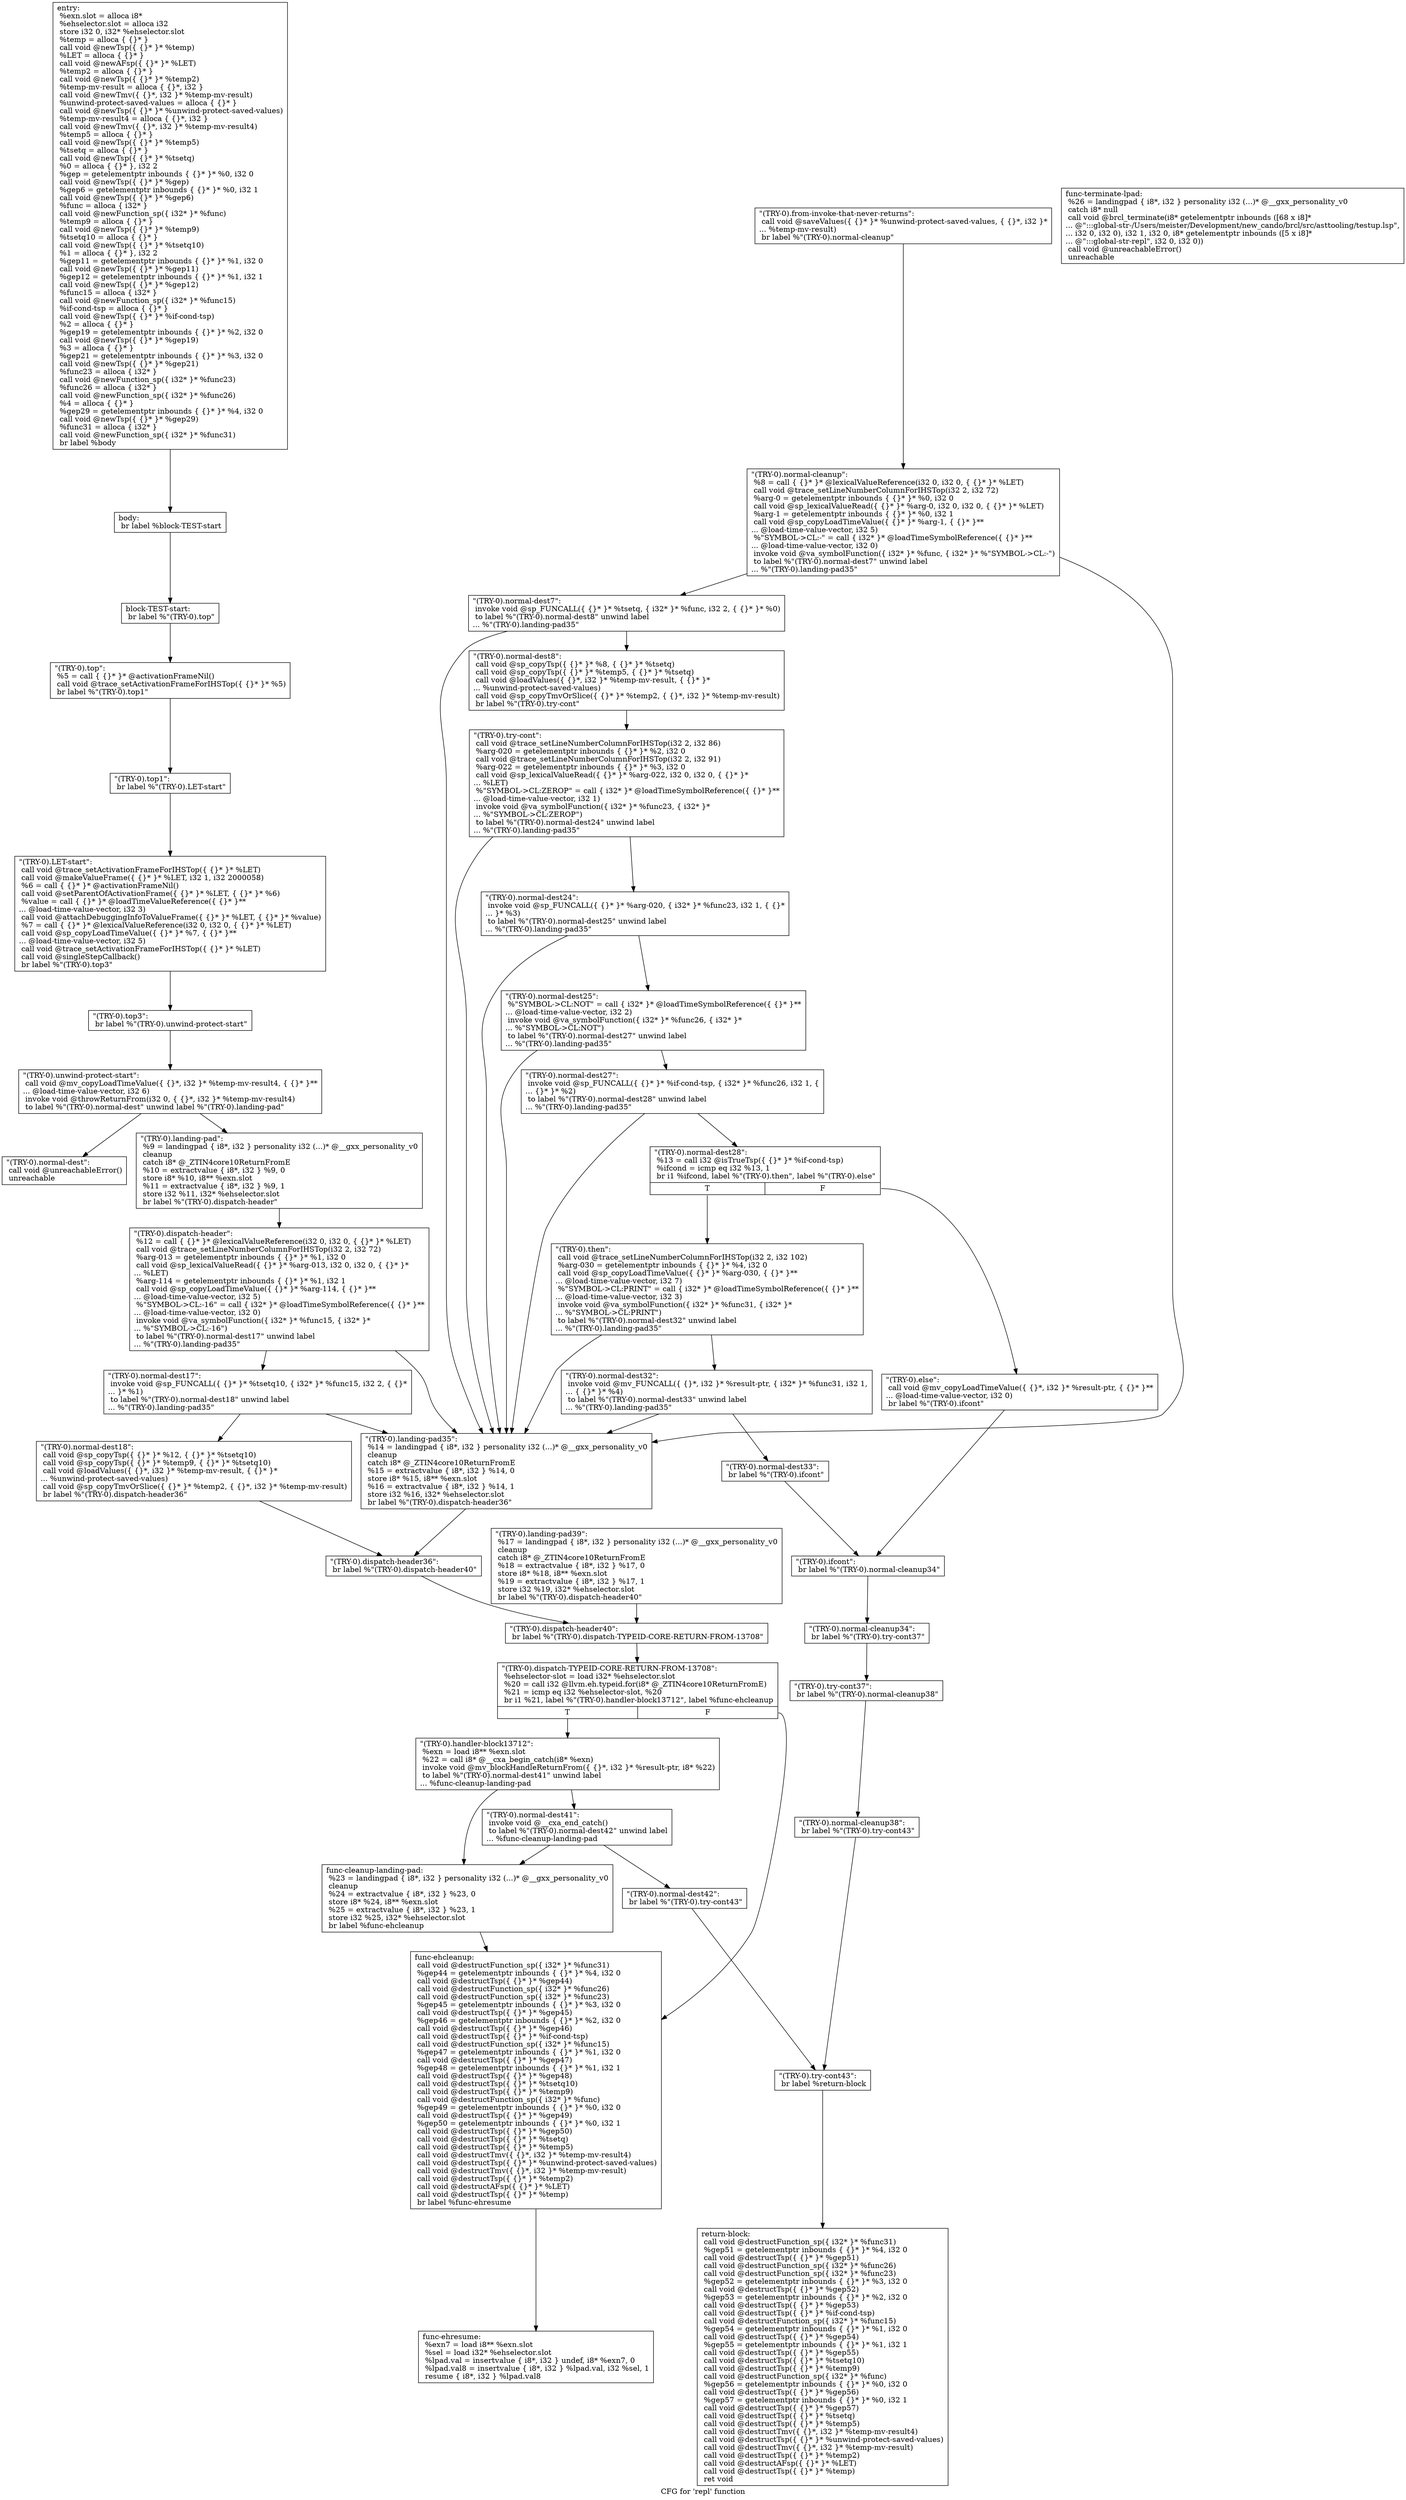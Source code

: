 digraph "CFG for 'repl' function" {
	label="CFG for 'repl' function";

	Node0x7fb29941c620 [shape=record,label="{entry:\l  %exn.slot = alloca i8*\l  %ehselector.slot = alloca i32\l  store i32 0, i32* %ehselector.slot\l  %temp = alloca \{ \{\}* \}\l  call void @newTsp(\{ \{\}* \}* %temp)\l  %LET = alloca \{ \{\}* \}\l  call void @newAFsp(\{ \{\}* \}* %LET)\l  %temp2 = alloca \{ \{\}* \}\l  call void @newTsp(\{ \{\}* \}* %temp2)\l  %temp-mv-result = alloca \{ \{\}*, i32 \}\l  call void @newTmv(\{ \{\}*, i32 \}* %temp-mv-result)\l  %unwind-protect-saved-values = alloca \{ \{\}* \}\l  call void @newTsp(\{ \{\}* \}* %unwind-protect-saved-values)\l  %temp-mv-result4 = alloca \{ \{\}*, i32 \}\l  call void @newTmv(\{ \{\}*, i32 \}* %temp-mv-result4)\l  %temp5 = alloca \{ \{\}* \}\l  call void @newTsp(\{ \{\}* \}* %temp5)\l  %tsetq = alloca \{ \{\}* \}\l  call void @newTsp(\{ \{\}* \}* %tsetq)\l  %0 = alloca \{ \{\}* \}, i32 2\l  %gep = getelementptr inbounds \{ \{\}* \}* %0, i32 0\l  call void @newTsp(\{ \{\}* \}* %gep)\l  %gep6 = getelementptr inbounds \{ \{\}* \}* %0, i32 1\l  call void @newTsp(\{ \{\}* \}* %gep6)\l  %func = alloca \{ i32* \}\l  call void @newFunction_sp(\{ i32* \}* %func)\l  %temp9 = alloca \{ \{\}* \}\l  call void @newTsp(\{ \{\}* \}* %temp9)\l  %tsetq10 = alloca \{ \{\}* \}\l  call void @newTsp(\{ \{\}* \}* %tsetq10)\l  %1 = alloca \{ \{\}* \}, i32 2\l  %gep11 = getelementptr inbounds \{ \{\}* \}* %1, i32 0\l  call void @newTsp(\{ \{\}* \}* %gep11)\l  %gep12 = getelementptr inbounds \{ \{\}* \}* %1, i32 1\l  call void @newTsp(\{ \{\}* \}* %gep12)\l  %func15 = alloca \{ i32* \}\l  call void @newFunction_sp(\{ i32* \}* %func15)\l  %if-cond-tsp = alloca \{ \{\}* \}\l  call void @newTsp(\{ \{\}* \}* %if-cond-tsp)\l  %2 = alloca \{ \{\}* \}\l  %gep19 = getelementptr inbounds \{ \{\}* \}* %2, i32 0\l  call void @newTsp(\{ \{\}* \}* %gep19)\l  %3 = alloca \{ \{\}* \}\l  %gep21 = getelementptr inbounds \{ \{\}* \}* %3, i32 0\l  call void @newTsp(\{ \{\}* \}* %gep21)\l  %func23 = alloca \{ i32* \}\l  call void @newFunction_sp(\{ i32* \}* %func23)\l  %func26 = alloca \{ i32* \}\l  call void @newFunction_sp(\{ i32* \}* %func26)\l  %4 = alloca \{ \{\}* \}\l  %gep29 = getelementptr inbounds \{ \{\}* \}* %4, i32 0\l  call void @newTsp(\{ \{\}* \}* %gep29)\l  %func31 = alloca \{ i32* \}\l  call void @newFunction_sp(\{ i32* \}* %func31)\l  br label %body\l}"];
	Node0x7fb29941c620 -> Node0x7fb29941c670;
	Node0x7fb29941c670 [shape=record,label="{body:                                             \l  br label %block-TEST-start\l}"];
	Node0x7fb29941c670 -> Node0x7fb29941c6c0;
	Node0x7fb29941c6c0 [shape=record,label="{block-TEST-start:                                 \l  br label %\"(TRY-0).top\"\l}"];
	Node0x7fb29941c6c0 -> Node0x7fb29941c710;
	Node0x7fb29941c710 [shape=record,label="{\"(TRY-0).top\":                                    \l  %5 = call \{ \{\}* \}* @activationFrameNil()\l  call void @trace_setActivationFrameForIHSTop(\{ \{\}* \}* %5)\l  br label %\"(TRY-0).top1\"\l}"];
	Node0x7fb29941c710 -> Node0x7fb29941c760;
	Node0x7fb29941c760 [shape=record,label="{\"(TRY-0).top1\":                                   \l  br label %\"(TRY-0).LET-start\"\l}"];
	Node0x7fb29941c760 -> Node0x7fb29941c7b0;
	Node0x7fb29941c7b0 [shape=record,label="{\"(TRY-0).LET-start\":                              \l  call void @trace_setActivationFrameForIHSTop(\{ \{\}* \}* %LET)\l  call void @makeValueFrame(\{ \{\}* \}* %LET, i32 1, i32 2000058)\l  %6 = call \{ \{\}* \}* @activationFrameNil()\l  call void @setParentOfActivationFrame(\{ \{\}* \}* %LET, \{ \{\}* \}* %6)\l  %value = call \{ \{\}* \}* @loadTimeValueReference(\{ \{\}* \}**\l... @load-time-value-vector, i32 3)\l  call void @attachDebuggingInfoToValueFrame(\{ \{\}* \}* %LET, \{ \{\}* \}* %value)\l  %7 = call \{ \{\}* \}* @lexicalValueReference(i32 0, i32 0, \{ \{\}* \}* %LET)\l  call void @sp_copyLoadTimeValue(\{ \{\}* \}* %7, \{ \{\}* \}**\l... @load-time-value-vector, i32 5)\l  call void @trace_setActivationFrameForIHSTop(\{ \{\}* \}* %LET)\l  call void @singleStepCallback()\l  br label %\"(TRY-0).top3\"\l}"];
	Node0x7fb29941c7b0 -> Node0x7fb29941c800;
	Node0x7fb29941c800 [shape=record,label="{\"(TRY-0).top3\":                                   \l  br label %\"(TRY-0).unwind-protect-start\"\l}"];
	Node0x7fb29941c800 -> Node0x7fb29941c850;
	Node0x7fb29941c850 [shape=record,label="{\"(TRY-0).unwind-protect-start\":                   \l  call void @mv_copyLoadTimeValue(\{ \{\}*, i32 \}* %temp-mv-result4, \{ \{\}* \}**\l... @load-time-value-vector, i32 6)\l  invoke void @throwReturnFrom(i32 0, \{ \{\}*, i32 \}* %temp-mv-result4)\l          to label %\"(TRY-0).normal-dest\" unwind label %\"(TRY-0).landing-pad\"\l}"];
	Node0x7fb29941c850 -> Node0x7fb29941c8a0;
	Node0x7fb29941c850 -> Node0x7fb29941ca30;
	Node0x7fb29941c8a0 [shape=record,label="{\"(TRY-0).normal-dest\":                            \l  call void @unreachableError()\l  unreachable\l}"];
	Node0x7fb29941c8f0 [shape=record,label="{\"(TRY-0).from-invoke-that-never-returns\":         \l  call void @saveValues(\{ \{\}* \}* %unwind-protect-saved-values, \{ \{\}*, i32 \}*\l... %temp-mv-result)\l  br label %\"(TRY-0).normal-cleanup\"\l}"];
	Node0x7fb29941c8f0 -> Node0x7fb29941c940;
	Node0x7fb29941c940 [shape=record,label="{\"(TRY-0).normal-cleanup\":                         \l  %8 = call \{ \{\}* \}* @lexicalValueReference(i32 0, i32 0, \{ \{\}* \}* %LET)\l  call void @trace_setLineNumberColumnForIHSTop(i32 2, i32 72)\l  %arg-0 = getelementptr inbounds \{ \{\}* \}* %0, i32 0\l  call void @sp_lexicalValueRead(\{ \{\}* \}* %arg-0, i32 0, i32 0, \{ \{\}* \}* %LET)\l  %arg-1 = getelementptr inbounds \{ \{\}* \}* %0, i32 1\l  call void @sp_copyLoadTimeValue(\{ \{\}* \}* %arg-1, \{ \{\}* \}**\l... @load-time-value-vector, i32 5)\l  %\"SYMBOL-\>CL:-\" = call \{ i32* \}* @loadTimeSymbolReference(\{ \{\}* \}**\l... @load-time-value-vector, i32 0)\l  invoke void @va_symbolFunction(\{ i32* \}* %func, \{ i32* \}* %\"SYMBOL-\>CL:-\")\l          to label %\"(TRY-0).normal-dest7\" unwind label\l... %\"(TRY-0).landing-pad35\"\l}"];
	Node0x7fb29941c940 -> Node0x7fb29941c990;
	Node0x7fb29941c940 -> Node0x7fb29941cee0;
	Node0x7fb29941c990 [shape=record,label="{\"(TRY-0).normal-dest7\":                           \l  invoke void @sp_FUNCALL(\{ \{\}* \}* %tsetq, \{ i32* \}* %func, i32 2, \{ \{\}* \}* %0)\l          to label %\"(TRY-0).normal-dest8\" unwind label\l... %\"(TRY-0).landing-pad35\"\l}"];
	Node0x7fb29941c990 -> Node0x7fb29941c9e0;
	Node0x7fb29941c990 -> Node0x7fb29941cee0;
	Node0x7fb29941c9e0 [shape=record,label="{\"(TRY-0).normal-dest8\":                           \l  call void @sp_copyTsp(\{ \{\}* \}* %8, \{ \{\}* \}* %tsetq)\l  call void @sp_copyTsp(\{ \{\}* \}* %temp5, \{ \{\}* \}* %tsetq)\l  call void @loadValues(\{ \{\}*, i32 \}* %temp-mv-result, \{ \{\}* \}*\l... %unwind-protect-saved-values)\l  call void @sp_copyTmvOrSlice(\{ \{\}* \}* %temp2, \{ \{\}*, i32 \}* %temp-mv-result)\l  br label %\"(TRY-0).try-cont\"\l}"];
	Node0x7fb29941c9e0 -> Node0x7fb29941cb70;
	Node0x7fb29941ca30 [shape=record,label="{\"(TRY-0).landing-pad\":                            \l  %9 = landingpad \{ i8*, i32 \} personality i32 (...)* @__gxx_personality_v0\l          cleanup\l          catch i8* @_ZTIN4core10ReturnFromE\l  %10 = extractvalue \{ i8*, i32 \} %9, 0\l  store i8* %10, i8** %exn.slot\l  %11 = extractvalue \{ i8*, i32 \} %9, 1\l  store i32 %11, i32* %ehselector.slot\l  br label %\"(TRY-0).dispatch-header\"\l}"];
	Node0x7fb29941ca30 -> Node0x7fb29941ca80;
	Node0x7fb29941ca80 [shape=record,label="{\"(TRY-0).dispatch-header\":                        \l  %12 = call \{ \{\}* \}* @lexicalValueReference(i32 0, i32 0, \{ \{\}* \}* %LET)\l  call void @trace_setLineNumberColumnForIHSTop(i32 2, i32 72)\l  %arg-013 = getelementptr inbounds \{ \{\}* \}* %1, i32 0\l  call void @sp_lexicalValueRead(\{ \{\}* \}* %arg-013, i32 0, i32 0, \{ \{\}* \}*\l... %LET)\l  %arg-114 = getelementptr inbounds \{ \{\}* \}* %1, i32 1\l  call void @sp_copyLoadTimeValue(\{ \{\}* \}* %arg-114, \{ \{\}* \}**\l... @load-time-value-vector, i32 5)\l  %\"SYMBOL-\>CL:-16\" = call \{ i32* \}* @loadTimeSymbolReference(\{ \{\}* \}**\l... @load-time-value-vector, i32 0)\l  invoke void @va_symbolFunction(\{ i32* \}* %func15, \{ i32* \}*\l... %\"SYMBOL-\>CL:-16\")\l          to label %\"(TRY-0).normal-dest17\" unwind label\l... %\"(TRY-0).landing-pad35\"\l}"];
	Node0x7fb29941ca80 -> Node0x7fb29941cad0;
	Node0x7fb29941ca80 -> Node0x7fb29941cee0;
	Node0x7fb29941cad0 [shape=record,label="{\"(TRY-0).normal-dest17\":                          \l  invoke void @sp_FUNCALL(\{ \{\}* \}* %tsetq10, \{ i32* \}* %func15, i32 2, \{ \{\}*\l... \}* %1)\l          to label %\"(TRY-0).normal-dest18\" unwind label\l... %\"(TRY-0).landing-pad35\"\l}"];
	Node0x7fb29941cad0 -> Node0x7fb29941cb20;
	Node0x7fb29941cad0 -> Node0x7fb29941cee0;
	Node0x7fb29941cb20 [shape=record,label="{\"(TRY-0).normal-dest18\":                          \l  call void @sp_copyTsp(\{ \{\}* \}* %12, \{ \{\}* \}* %tsetq10)\l  call void @sp_copyTsp(\{ \{\}* \}* %temp9, \{ \{\}* \}* %tsetq10)\l  call void @loadValues(\{ \{\}*, i32 \}* %temp-mv-result, \{ \{\}* \}*\l... %unwind-protect-saved-values)\l  call void @sp_copyTmvOrSlice(\{ \{\}* \}* %temp2, \{ \{\}*, i32 \}* %temp-mv-result)\l  br label %\"(TRY-0).dispatch-header36\"\l}"];
	Node0x7fb29941cb20 -> Node0x7fb29941cf30;
	Node0x7fb29941cb70 [shape=record,label="{\"(TRY-0).try-cont\":                               \l  call void @trace_setLineNumberColumnForIHSTop(i32 2, i32 86)\l  %arg-020 = getelementptr inbounds \{ \{\}* \}* %2, i32 0\l  call void @trace_setLineNumberColumnForIHSTop(i32 2, i32 91)\l  %arg-022 = getelementptr inbounds \{ \{\}* \}* %3, i32 0\l  call void @sp_lexicalValueRead(\{ \{\}* \}* %arg-022, i32 0, i32 0, \{ \{\}* \}*\l... %LET)\l  %\"SYMBOL-\>CL:ZEROP\" = call \{ i32* \}* @loadTimeSymbolReference(\{ \{\}* \}**\l... @load-time-value-vector, i32 1)\l  invoke void @va_symbolFunction(\{ i32* \}* %func23, \{ i32* \}*\l... %\"SYMBOL-\>CL:ZEROP\")\l          to label %\"(TRY-0).normal-dest24\" unwind label\l... %\"(TRY-0).landing-pad35\"\l}"];
	Node0x7fb29941cb70 -> Node0x7fb29941cbc0;
	Node0x7fb29941cb70 -> Node0x7fb29941cee0;
	Node0x7fb29941cbc0 [shape=record,label="{\"(TRY-0).normal-dest24\":                          \l  invoke void @sp_FUNCALL(\{ \{\}* \}* %arg-020, \{ i32* \}* %func23, i32 1, \{ \{\}*\l... \}* %3)\l          to label %\"(TRY-0).normal-dest25\" unwind label\l... %\"(TRY-0).landing-pad35\"\l}"];
	Node0x7fb29941cbc0 -> Node0x7fb29941cc10;
	Node0x7fb29941cbc0 -> Node0x7fb29941cee0;
	Node0x7fb29941cc10 [shape=record,label="{\"(TRY-0).normal-dest25\":                          \l  %\"SYMBOL-\>CL:NOT\" = call \{ i32* \}* @loadTimeSymbolReference(\{ \{\}* \}**\l... @load-time-value-vector, i32 2)\l  invoke void @va_symbolFunction(\{ i32* \}* %func26, \{ i32* \}*\l... %\"SYMBOL-\>CL:NOT\")\l          to label %\"(TRY-0).normal-dest27\" unwind label\l... %\"(TRY-0).landing-pad35\"\l}"];
	Node0x7fb29941cc10 -> Node0x7fb29941cc60;
	Node0x7fb29941cc10 -> Node0x7fb29941cee0;
	Node0x7fb29941cc60 [shape=record,label="{\"(TRY-0).normal-dest27\":                          \l  invoke void @sp_FUNCALL(\{ \{\}* \}* %if-cond-tsp, \{ i32* \}* %func26, i32 1, \{\l... \{\}* \}* %2)\l          to label %\"(TRY-0).normal-dest28\" unwind label\l... %\"(TRY-0).landing-pad35\"\l}"];
	Node0x7fb29941cc60 -> Node0x7fb29941ccb0;
	Node0x7fb29941cc60 -> Node0x7fb29941cee0;
	Node0x7fb29941ccb0 [shape=record,label="{\"(TRY-0).normal-dest28\":                          \l  %13 = call i32 @isTrueTsp(\{ \{\}* \}* %if-cond-tsp)\l  %ifcond = icmp eq i32 %13, 1\l  br i1 %ifcond, label %\"(TRY-0).then\", label %\"(TRY-0).else\"\l|{<s0>T|<s1>F}}"];
	Node0x7fb29941ccb0:s0 -> Node0x7fb29941cd00;
	Node0x7fb29941ccb0:s1 -> Node0x7fb29941cdf0;
	Node0x7fb29941cd00 [shape=record,label="{\"(TRY-0).then\":                                   \l  call void @trace_setLineNumberColumnForIHSTop(i32 2, i32 102)\l  %arg-030 = getelementptr inbounds \{ \{\}* \}* %4, i32 0\l  call void @sp_copyLoadTimeValue(\{ \{\}* \}* %arg-030, \{ \{\}* \}**\l... @load-time-value-vector, i32 7)\l  %\"SYMBOL-\>CL:PRINT\" = call \{ i32* \}* @loadTimeSymbolReference(\{ \{\}* \}**\l... @load-time-value-vector, i32 3)\l  invoke void @va_symbolFunction(\{ i32* \}* %func31, \{ i32* \}*\l... %\"SYMBOL-\>CL:PRINT\")\l          to label %\"(TRY-0).normal-dest32\" unwind label\l... %\"(TRY-0).landing-pad35\"\l}"];
	Node0x7fb29941cd00 -> Node0x7fb29941cd50;
	Node0x7fb29941cd00 -> Node0x7fb29941cee0;
	Node0x7fb29941cd50 [shape=record,label="{\"(TRY-0).normal-dest32\":                          \l  invoke void @mv_FUNCALL(\{ \{\}*, i32 \}* %result-ptr, \{ i32* \}* %func31, i32 1,\l... \{ \{\}* \}* %4)\l          to label %\"(TRY-0).normal-dest33\" unwind label\l... %\"(TRY-0).landing-pad35\"\l}"];
	Node0x7fb29941cd50 -> Node0x7fb29941cda0;
	Node0x7fb29941cd50 -> Node0x7fb29941cee0;
	Node0x7fb29941cda0 [shape=record,label="{\"(TRY-0).normal-dest33\":                          \l  br label %\"(TRY-0).ifcont\"\l}"];
	Node0x7fb29941cda0 -> Node0x7fb29941ce40;
	Node0x7fb29941cdf0 [shape=record,label="{\"(TRY-0).else\":                                   \l  call void @mv_copyLoadTimeValue(\{ \{\}*, i32 \}* %result-ptr, \{ \{\}* \}**\l... @load-time-value-vector, i32 0)\l  br label %\"(TRY-0).ifcont\"\l}"];
	Node0x7fb29941cdf0 -> Node0x7fb29941ce40;
	Node0x7fb29941ce40 [shape=record,label="{\"(TRY-0).ifcont\":                                 \l  br label %\"(TRY-0).normal-cleanup34\"\l}"];
	Node0x7fb29941ce40 -> Node0x7fb29941ce90;
	Node0x7fb29941ce90 [shape=record,label="{\"(TRY-0).normal-cleanup34\":                       \l  br label %\"(TRY-0).try-cont37\"\l}"];
	Node0x7fb29941ce90 -> Node0x7fb29941cf80;
	Node0x7fb29941cee0 [shape=record,label="{\"(TRY-0).landing-pad35\":                          \l  %14 = landingpad \{ i8*, i32 \} personality i32 (...)* @__gxx_personality_v0\l          cleanup\l          catch i8* @_ZTIN4core10ReturnFromE\l  %15 = extractvalue \{ i8*, i32 \} %14, 0\l  store i8* %15, i8** %exn.slot\l  %16 = extractvalue \{ i8*, i32 \} %14, 1\l  store i32 %16, i32* %ehselector.slot\l  br label %\"(TRY-0).dispatch-header36\"\l}"];
	Node0x7fb29941cee0 -> Node0x7fb29941cf30;
	Node0x7fb29941cf30 [shape=record,label="{\"(TRY-0).dispatch-header36\":                      \l  br label %\"(TRY-0).dispatch-header40\"\l}"];
	Node0x7fb29941cf30 -> Node0x7fb29941d070;
	Node0x7fb29941cf80 [shape=record,label="{\"(TRY-0).try-cont37\":                             \l  br label %\"(TRY-0).normal-cleanup38\"\l}"];
	Node0x7fb29941cf80 -> Node0x7fb29941cfd0;
	Node0x7fb29941cfd0 [shape=record,label="{\"(TRY-0).normal-cleanup38\":                       \l  br label %\"(TRY-0).try-cont43\"\l}"];
	Node0x7fb29941cfd0 -> Node0x7fb29941d200;
	Node0x7fb29941d020 [shape=record,label="{\"(TRY-0).landing-pad39\":                          \l  %17 = landingpad \{ i8*, i32 \} personality i32 (...)* @__gxx_personality_v0\l          cleanup\l          catch i8* @_ZTIN4core10ReturnFromE\l  %18 = extractvalue \{ i8*, i32 \} %17, 0\l  store i8* %18, i8** %exn.slot\l  %19 = extractvalue \{ i8*, i32 \} %17, 1\l  store i32 %19, i32* %ehselector.slot\l  br label %\"(TRY-0).dispatch-header40\"\l}"];
	Node0x7fb29941d020 -> Node0x7fb29941d070;
	Node0x7fb29941d070 [shape=record,label="{\"(TRY-0).dispatch-header40\":                      \l  br label %\"(TRY-0).dispatch-TYPEID-CORE-RETURN-FROM-13708\"\l}"];
	Node0x7fb29941d070 -> Node0x7fb29941d0c0;
	Node0x7fb29941d0c0 [shape=record,label="{\"(TRY-0).dispatch-TYPEID-CORE-RETURN-FROM-13708\": \l  %ehselector-slot = load i32* %ehselector.slot\l  %20 = call i32 @llvm.eh.typeid.for(i8* @_ZTIN4core10ReturnFromE)\l  %21 = icmp eq i32 %ehselector-slot, %20\l  br i1 %21, label %\"(TRY-0).handler-block13712\", label %func-ehcleanup\l|{<s0>T|<s1>F}}"];
	Node0x7fb29941d0c0:s0 -> Node0x7fb29941d110;
	Node0x7fb29941d0c0:s1 -> Node0x7fb29941d2a0;
	Node0x7fb29941d110 [shape=record,label="{\"(TRY-0).handler-block13712\":                     \l  %exn = load i8** %exn.slot\l  %22 = call i8* @__cxa_begin_catch(i8* %exn)\l  invoke void @mv_blockHandleReturnFrom(\{ \{\}*, i32 \}* %result-ptr, i8* %22)\l          to label %\"(TRY-0).normal-dest41\" unwind label\l... %func-cleanup-landing-pad\l}"];
	Node0x7fb29941d110 -> Node0x7fb29941d160;
	Node0x7fb29941d110 -> Node0x7fb29941d250;
	Node0x7fb29941d160 [shape=record,label="{\"(TRY-0).normal-dest41\":                          \l  invoke void @__cxa_end_catch()\l          to label %\"(TRY-0).normal-dest42\" unwind label\l... %func-cleanup-landing-pad\l}"];
	Node0x7fb29941d160 -> Node0x7fb29941d1b0;
	Node0x7fb29941d160 -> Node0x7fb29941d250;
	Node0x7fb29941d1b0 [shape=record,label="{\"(TRY-0).normal-dest42\":                          \l  br label %\"(TRY-0).try-cont43\"\l}"];
	Node0x7fb29941d1b0 -> Node0x7fb29941d200;
	Node0x7fb29941d200 [shape=record,label="{\"(TRY-0).try-cont43\":                             \l  br label %return-block\l}"];
	Node0x7fb29941d200 -> Node0x7fb29941d390;
	Node0x7fb29941d250 [shape=record,label="{func-cleanup-landing-pad:                         \l  %23 = landingpad \{ i8*, i32 \} personality i32 (...)* @__gxx_personality_v0\l          cleanup\l  %24 = extractvalue \{ i8*, i32 \} %23, 0\l  store i8* %24, i8** %exn.slot\l  %25 = extractvalue \{ i8*, i32 \} %23, 1\l  store i32 %25, i32* %ehselector.slot\l  br label %func-ehcleanup\l}"];
	Node0x7fb29941d250 -> Node0x7fb29941d2a0;
	Node0x7fb29941d2a0 [shape=record,label="{func-ehcleanup:                                   \l  call void @destructFunction_sp(\{ i32* \}* %func31)\l  %gep44 = getelementptr inbounds \{ \{\}* \}* %4, i32 0\l  call void @destructTsp(\{ \{\}* \}* %gep44)\l  call void @destructFunction_sp(\{ i32* \}* %func26)\l  call void @destructFunction_sp(\{ i32* \}* %func23)\l  %gep45 = getelementptr inbounds \{ \{\}* \}* %3, i32 0\l  call void @destructTsp(\{ \{\}* \}* %gep45)\l  %gep46 = getelementptr inbounds \{ \{\}* \}* %2, i32 0\l  call void @destructTsp(\{ \{\}* \}* %gep46)\l  call void @destructTsp(\{ \{\}* \}* %if-cond-tsp)\l  call void @destructFunction_sp(\{ i32* \}* %func15)\l  %gep47 = getelementptr inbounds \{ \{\}* \}* %1, i32 0\l  call void @destructTsp(\{ \{\}* \}* %gep47)\l  %gep48 = getelementptr inbounds \{ \{\}* \}* %1, i32 1\l  call void @destructTsp(\{ \{\}* \}* %gep48)\l  call void @destructTsp(\{ \{\}* \}* %tsetq10)\l  call void @destructTsp(\{ \{\}* \}* %temp9)\l  call void @destructFunction_sp(\{ i32* \}* %func)\l  %gep49 = getelementptr inbounds \{ \{\}* \}* %0, i32 0\l  call void @destructTsp(\{ \{\}* \}* %gep49)\l  %gep50 = getelementptr inbounds \{ \{\}* \}* %0, i32 1\l  call void @destructTsp(\{ \{\}* \}* %gep50)\l  call void @destructTsp(\{ \{\}* \}* %tsetq)\l  call void @destructTsp(\{ \{\}* \}* %temp5)\l  call void @destructTmv(\{ \{\}*, i32 \}* %temp-mv-result4)\l  call void @destructTsp(\{ \{\}* \}* %unwind-protect-saved-values)\l  call void @destructTmv(\{ \{\}*, i32 \}* %temp-mv-result)\l  call void @destructTsp(\{ \{\}* \}* %temp2)\l  call void @destructAFsp(\{ \{\}* \}* %LET)\l  call void @destructTsp(\{ \{\}* \}* %temp)\l  br label %func-ehresume\l}"];
	Node0x7fb29941d2a0 -> Node0x7fb29941d2f0;
	Node0x7fb29941d2f0 [shape=record,label="{func-ehresume:                                    \l  %exn7 = load i8** %exn.slot\l  %sel = load i32* %ehselector.slot\l  %lpad.val = insertvalue \{ i8*, i32 \} undef, i8* %exn7, 0\l  %lpad.val8 = insertvalue \{ i8*, i32 \} %lpad.val, i32 %sel, 1\l  resume \{ i8*, i32 \} %lpad.val8\l}"];
	Node0x7fb29941d340 [shape=record,label="{func-terminate-lpad:                              \l  %26 = landingpad \{ i8*, i32 \} personality i32 (...)* @__gxx_personality_v0\l          catch i8* null\l  call void @brcl_terminate(i8* getelementptr inbounds ([68 x i8]*\l... @\":::global-str-/Users/meister/Development/new_cando/brcl/src/asttooling/testup.lsp\",\l... i32 0, i32 0), i32 1, i32 0, i8* getelementptr inbounds ([5 x i8]*\l... @\":::global-str-repl\", i32 0, i32 0))\l  call void @unreachableError()\l  unreachable\l}"];
	Node0x7fb29941d390 [shape=record,label="{return-block:                                     \l  call void @destructFunction_sp(\{ i32* \}* %func31)\l  %gep51 = getelementptr inbounds \{ \{\}* \}* %4, i32 0\l  call void @destructTsp(\{ \{\}* \}* %gep51)\l  call void @destructFunction_sp(\{ i32* \}* %func26)\l  call void @destructFunction_sp(\{ i32* \}* %func23)\l  %gep52 = getelementptr inbounds \{ \{\}* \}* %3, i32 0\l  call void @destructTsp(\{ \{\}* \}* %gep52)\l  %gep53 = getelementptr inbounds \{ \{\}* \}* %2, i32 0\l  call void @destructTsp(\{ \{\}* \}* %gep53)\l  call void @destructTsp(\{ \{\}* \}* %if-cond-tsp)\l  call void @destructFunction_sp(\{ i32* \}* %func15)\l  %gep54 = getelementptr inbounds \{ \{\}* \}* %1, i32 0\l  call void @destructTsp(\{ \{\}* \}* %gep54)\l  %gep55 = getelementptr inbounds \{ \{\}* \}* %1, i32 1\l  call void @destructTsp(\{ \{\}* \}* %gep55)\l  call void @destructTsp(\{ \{\}* \}* %tsetq10)\l  call void @destructTsp(\{ \{\}* \}* %temp9)\l  call void @destructFunction_sp(\{ i32* \}* %func)\l  %gep56 = getelementptr inbounds \{ \{\}* \}* %0, i32 0\l  call void @destructTsp(\{ \{\}* \}* %gep56)\l  %gep57 = getelementptr inbounds \{ \{\}* \}* %0, i32 1\l  call void @destructTsp(\{ \{\}* \}* %gep57)\l  call void @destructTsp(\{ \{\}* \}* %tsetq)\l  call void @destructTsp(\{ \{\}* \}* %temp5)\l  call void @destructTmv(\{ \{\}*, i32 \}* %temp-mv-result4)\l  call void @destructTsp(\{ \{\}* \}* %unwind-protect-saved-values)\l  call void @destructTmv(\{ \{\}*, i32 \}* %temp-mv-result)\l  call void @destructTsp(\{ \{\}* \}* %temp2)\l  call void @destructAFsp(\{ \{\}* \}* %LET)\l  call void @destructTsp(\{ \{\}* \}* %temp)\l  ret void\l}"];
}
